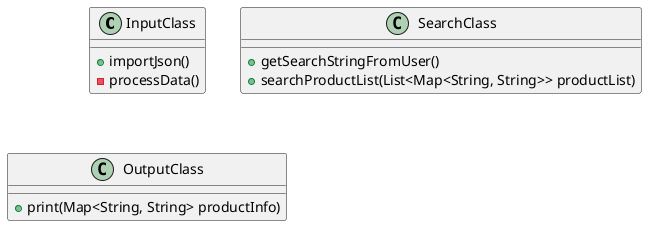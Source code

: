 @startuml

class InputClass {
  +importJson()
  -processData()
}

class SearchClass {
  +getSearchStringFromUser()
  +searchProductList(List<Map<String, String>> productList)
}

class OutputClass {
  +print(Map<String, String> productInfo)
}

@enduml
